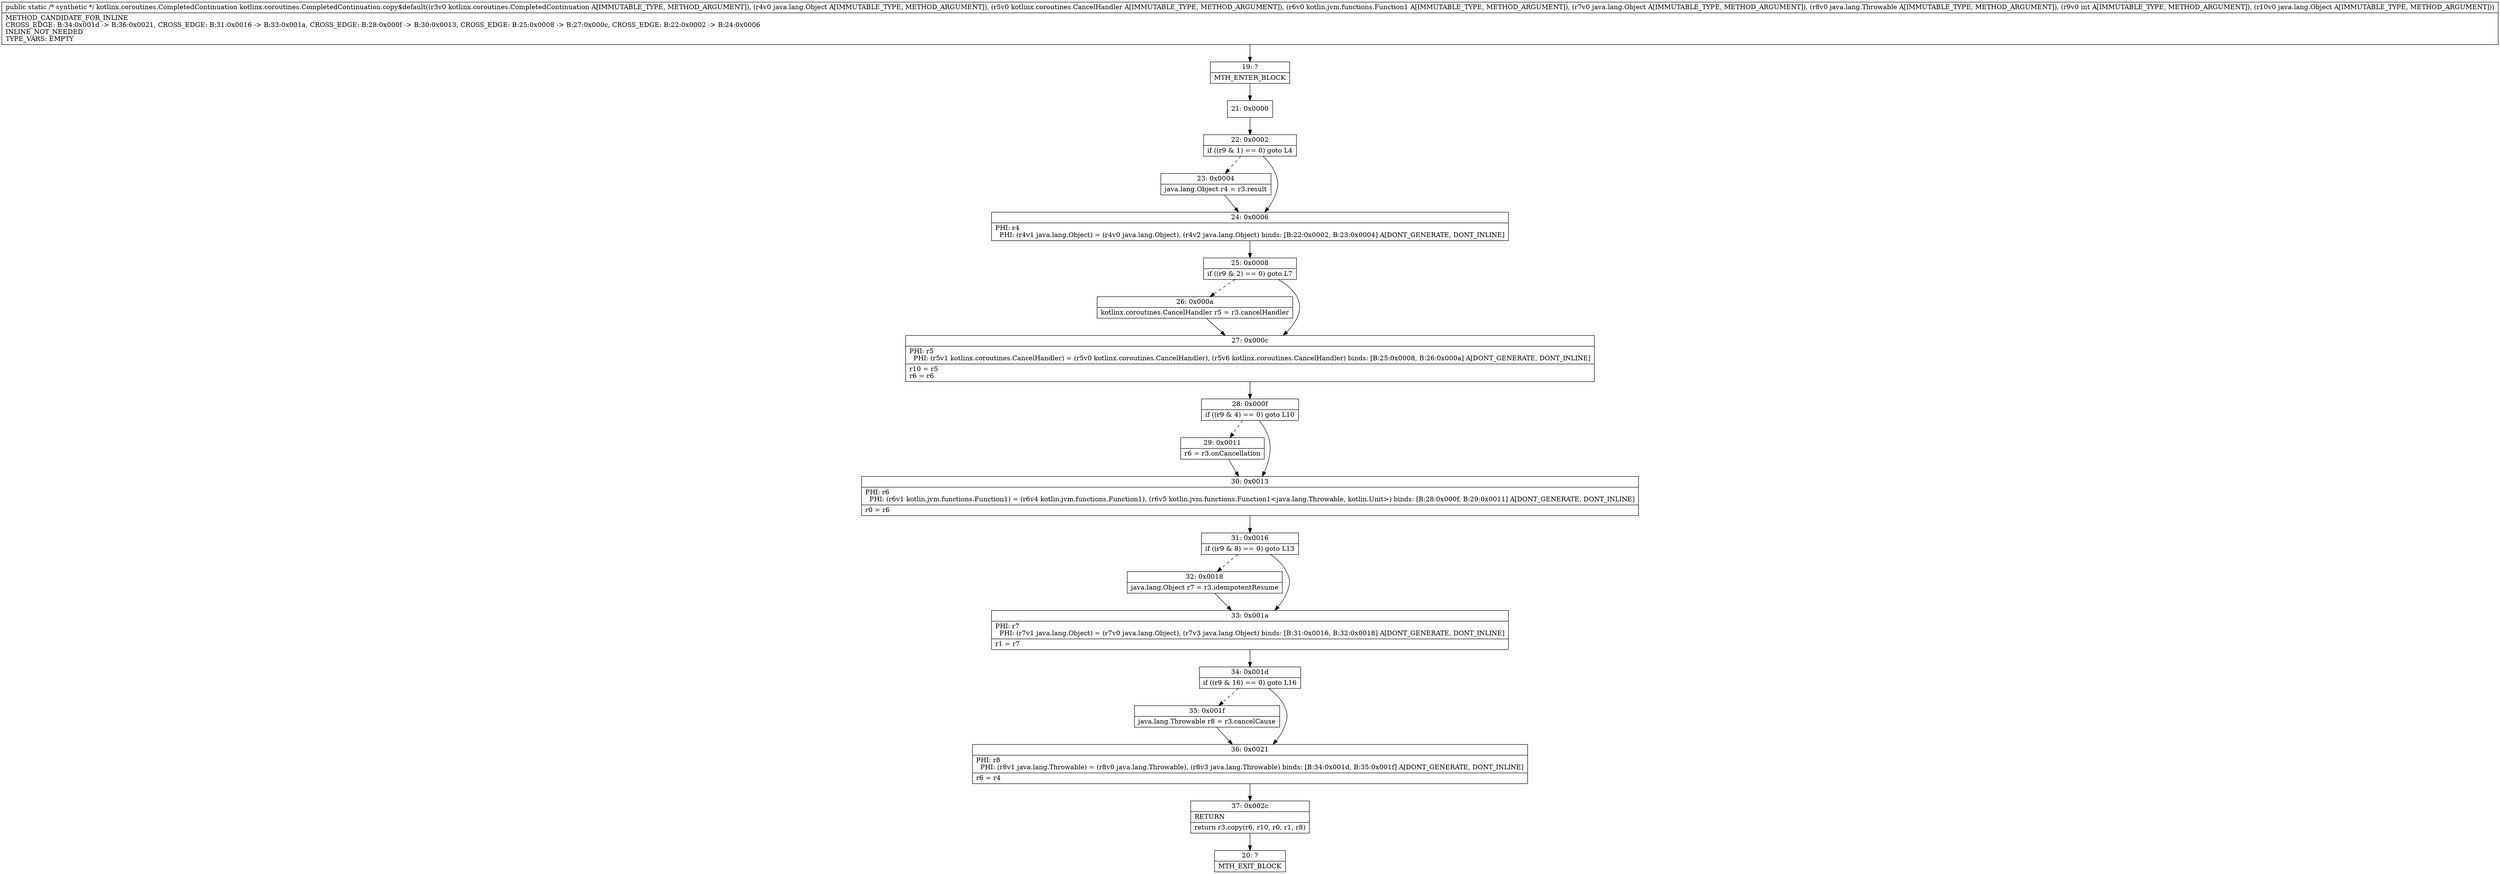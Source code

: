 digraph "CFG forkotlinx.coroutines.CompletedContinuation.copy$default(Lkotlinx\/coroutines\/CompletedContinuation;Ljava\/lang\/Object;Lkotlinx\/coroutines\/CancelHandler;Lkotlin\/jvm\/functions\/Function1;Ljava\/lang\/Object;Ljava\/lang\/Throwable;ILjava\/lang\/Object;)Lkotlinx\/coroutines\/CompletedContinuation;" {
Node_19 [shape=record,label="{19\:\ ?|MTH_ENTER_BLOCK\l}"];
Node_21 [shape=record,label="{21\:\ 0x0000}"];
Node_22 [shape=record,label="{22\:\ 0x0002|if ((r9 & 1) == 0) goto L4\l}"];
Node_23 [shape=record,label="{23\:\ 0x0004|java.lang.Object r4 = r3.result\l}"];
Node_24 [shape=record,label="{24\:\ 0x0006|PHI: r4 \l  PHI: (r4v1 java.lang.Object) = (r4v0 java.lang.Object), (r4v2 java.lang.Object) binds: [B:22:0x0002, B:23:0x0004] A[DONT_GENERATE, DONT_INLINE]\l}"];
Node_25 [shape=record,label="{25\:\ 0x0008|if ((r9 & 2) == 0) goto L7\l}"];
Node_26 [shape=record,label="{26\:\ 0x000a|kotlinx.coroutines.CancelHandler r5 = r3.cancelHandler\l}"];
Node_27 [shape=record,label="{27\:\ 0x000c|PHI: r5 \l  PHI: (r5v1 kotlinx.coroutines.CancelHandler) = (r5v0 kotlinx.coroutines.CancelHandler), (r5v6 kotlinx.coroutines.CancelHandler) binds: [B:25:0x0008, B:26:0x000a] A[DONT_GENERATE, DONT_INLINE]\l|r10 = r5\lr6 = r6\l}"];
Node_28 [shape=record,label="{28\:\ 0x000f|if ((r9 & 4) == 0) goto L10\l}"];
Node_29 [shape=record,label="{29\:\ 0x0011|r6 = r3.onCancellation\l}"];
Node_30 [shape=record,label="{30\:\ 0x0013|PHI: r6 \l  PHI: (r6v1 kotlin.jvm.functions.Function1) = (r6v4 kotlin.jvm.functions.Function1), (r6v5 kotlin.jvm.functions.Function1\<java.lang.Throwable, kotlin.Unit\>) binds: [B:28:0x000f, B:29:0x0011] A[DONT_GENERATE, DONT_INLINE]\l|r0 = r6\l}"];
Node_31 [shape=record,label="{31\:\ 0x0016|if ((r9 & 8) == 0) goto L13\l}"];
Node_32 [shape=record,label="{32\:\ 0x0018|java.lang.Object r7 = r3.idempotentResume\l}"];
Node_33 [shape=record,label="{33\:\ 0x001a|PHI: r7 \l  PHI: (r7v1 java.lang.Object) = (r7v0 java.lang.Object), (r7v3 java.lang.Object) binds: [B:31:0x0016, B:32:0x0018] A[DONT_GENERATE, DONT_INLINE]\l|r1 = r7\l}"];
Node_34 [shape=record,label="{34\:\ 0x001d|if ((r9 & 16) == 0) goto L16\l}"];
Node_35 [shape=record,label="{35\:\ 0x001f|java.lang.Throwable r8 = r3.cancelCause\l}"];
Node_36 [shape=record,label="{36\:\ 0x0021|PHI: r8 \l  PHI: (r8v1 java.lang.Throwable) = (r8v0 java.lang.Throwable), (r8v3 java.lang.Throwable) binds: [B:34:0x001d, B:35:0x001f] A[DONT_GENERATE, DONT_INLINE]\l|r6 = r4\l}"];
Node_37 [shape=record,label="{37\:\ 0x002c|RETURN\l|return r3.copy(r6, r10, r0, r1, r8)\l}"];
Node_20 [shape=record,label="{20\:\ ?|MTH_EXIT_BLOCK\l}"];
MethodNode[shape=record,label="{public static \/* synthetic *\/ kotlinx.coroutines.CompletedContinuation kotlinx.coroutines.CompletedContinuation.copy$default((r3v0 kotlinx.coroutines.CompletedContinuation A[IMMUTABLE_TYPE, METHOD_ARGUMENT]), (r4v0 java.lang.Object A[IMMUTABLE_TYPE, METHOD_ARGUMENT]), (r5v0 kotlinx.coroutines.CancelHandler A[IMMUTABLE_TYPE, METHOD_ARGUMENT]), (r6v0 kotlin.jvm.functions.Function1 A[IMMUTABLE_TYPE, METHOD_ARGUMENT]), (r7v0 java.lang.Object A[IMMUTABLE_TYPE, METHOD_ARGUMENT]), (r8v0 java.lang.Throwable A[IMMUTABLE_TYPE, METHOD_ARGUMENT]), (r9v0 int A[IMMUTABLE_TYPE, METHOD_ARGUMENT]), (r10v0 java.lang.Object A[IMMUTABLE_TYPE, METHOD_ARGUMENT]))  | METHOD_CANDIDATE_FOR_INLINE\lCROSS_EDGE: B:34:0x001d \-\> B:36:0x0021, CROSS_EDGE: B:31:0x0016 \-\> B:33:0x001a, CROSS_EDGE: B:28:0x000f \-\> B:30:0x0013, CROSS_EDGE: B:25:0x0008 \-\> B:27:0x000c, CROSS_EDGE: B:22:0x0002 \-\> B:24:0x0006\lINLINE_NOT_NEEDED\lTYPE_VARS: EMPTY\l}"];
MethodNode -> Node_19;Node_19 -> Node_21;
Node_21 -> Node_22;
Node_22 -> Node_23[style=dashed];
Node_22 -> Node_24;
Node_23 -> Node_24;
Node_24 -> Node_25;
Node_25 -> Node_26[style=dashed];
Node_25 -> Node_27;
Node_26 -> Node_27;
Node_27 -> Node_28;
Node_28 -> Node_29[style=dashed];
Node_28 -> Node_30;
Node_29 -> Node_30;
Node_30 -> Node_31;
Node_31 -> Node_32[style=dashed];
Node_31 -> Node_33;
Node_32 -> Node_33;
Node_33 -> Node_34;
Node_34 -> Node_35[style=dashed];
Node_34 -> Node_36;
Node_35 -> Node_36;
Node_36 -> Node_37;
Node_37 -> Node_20;
}

